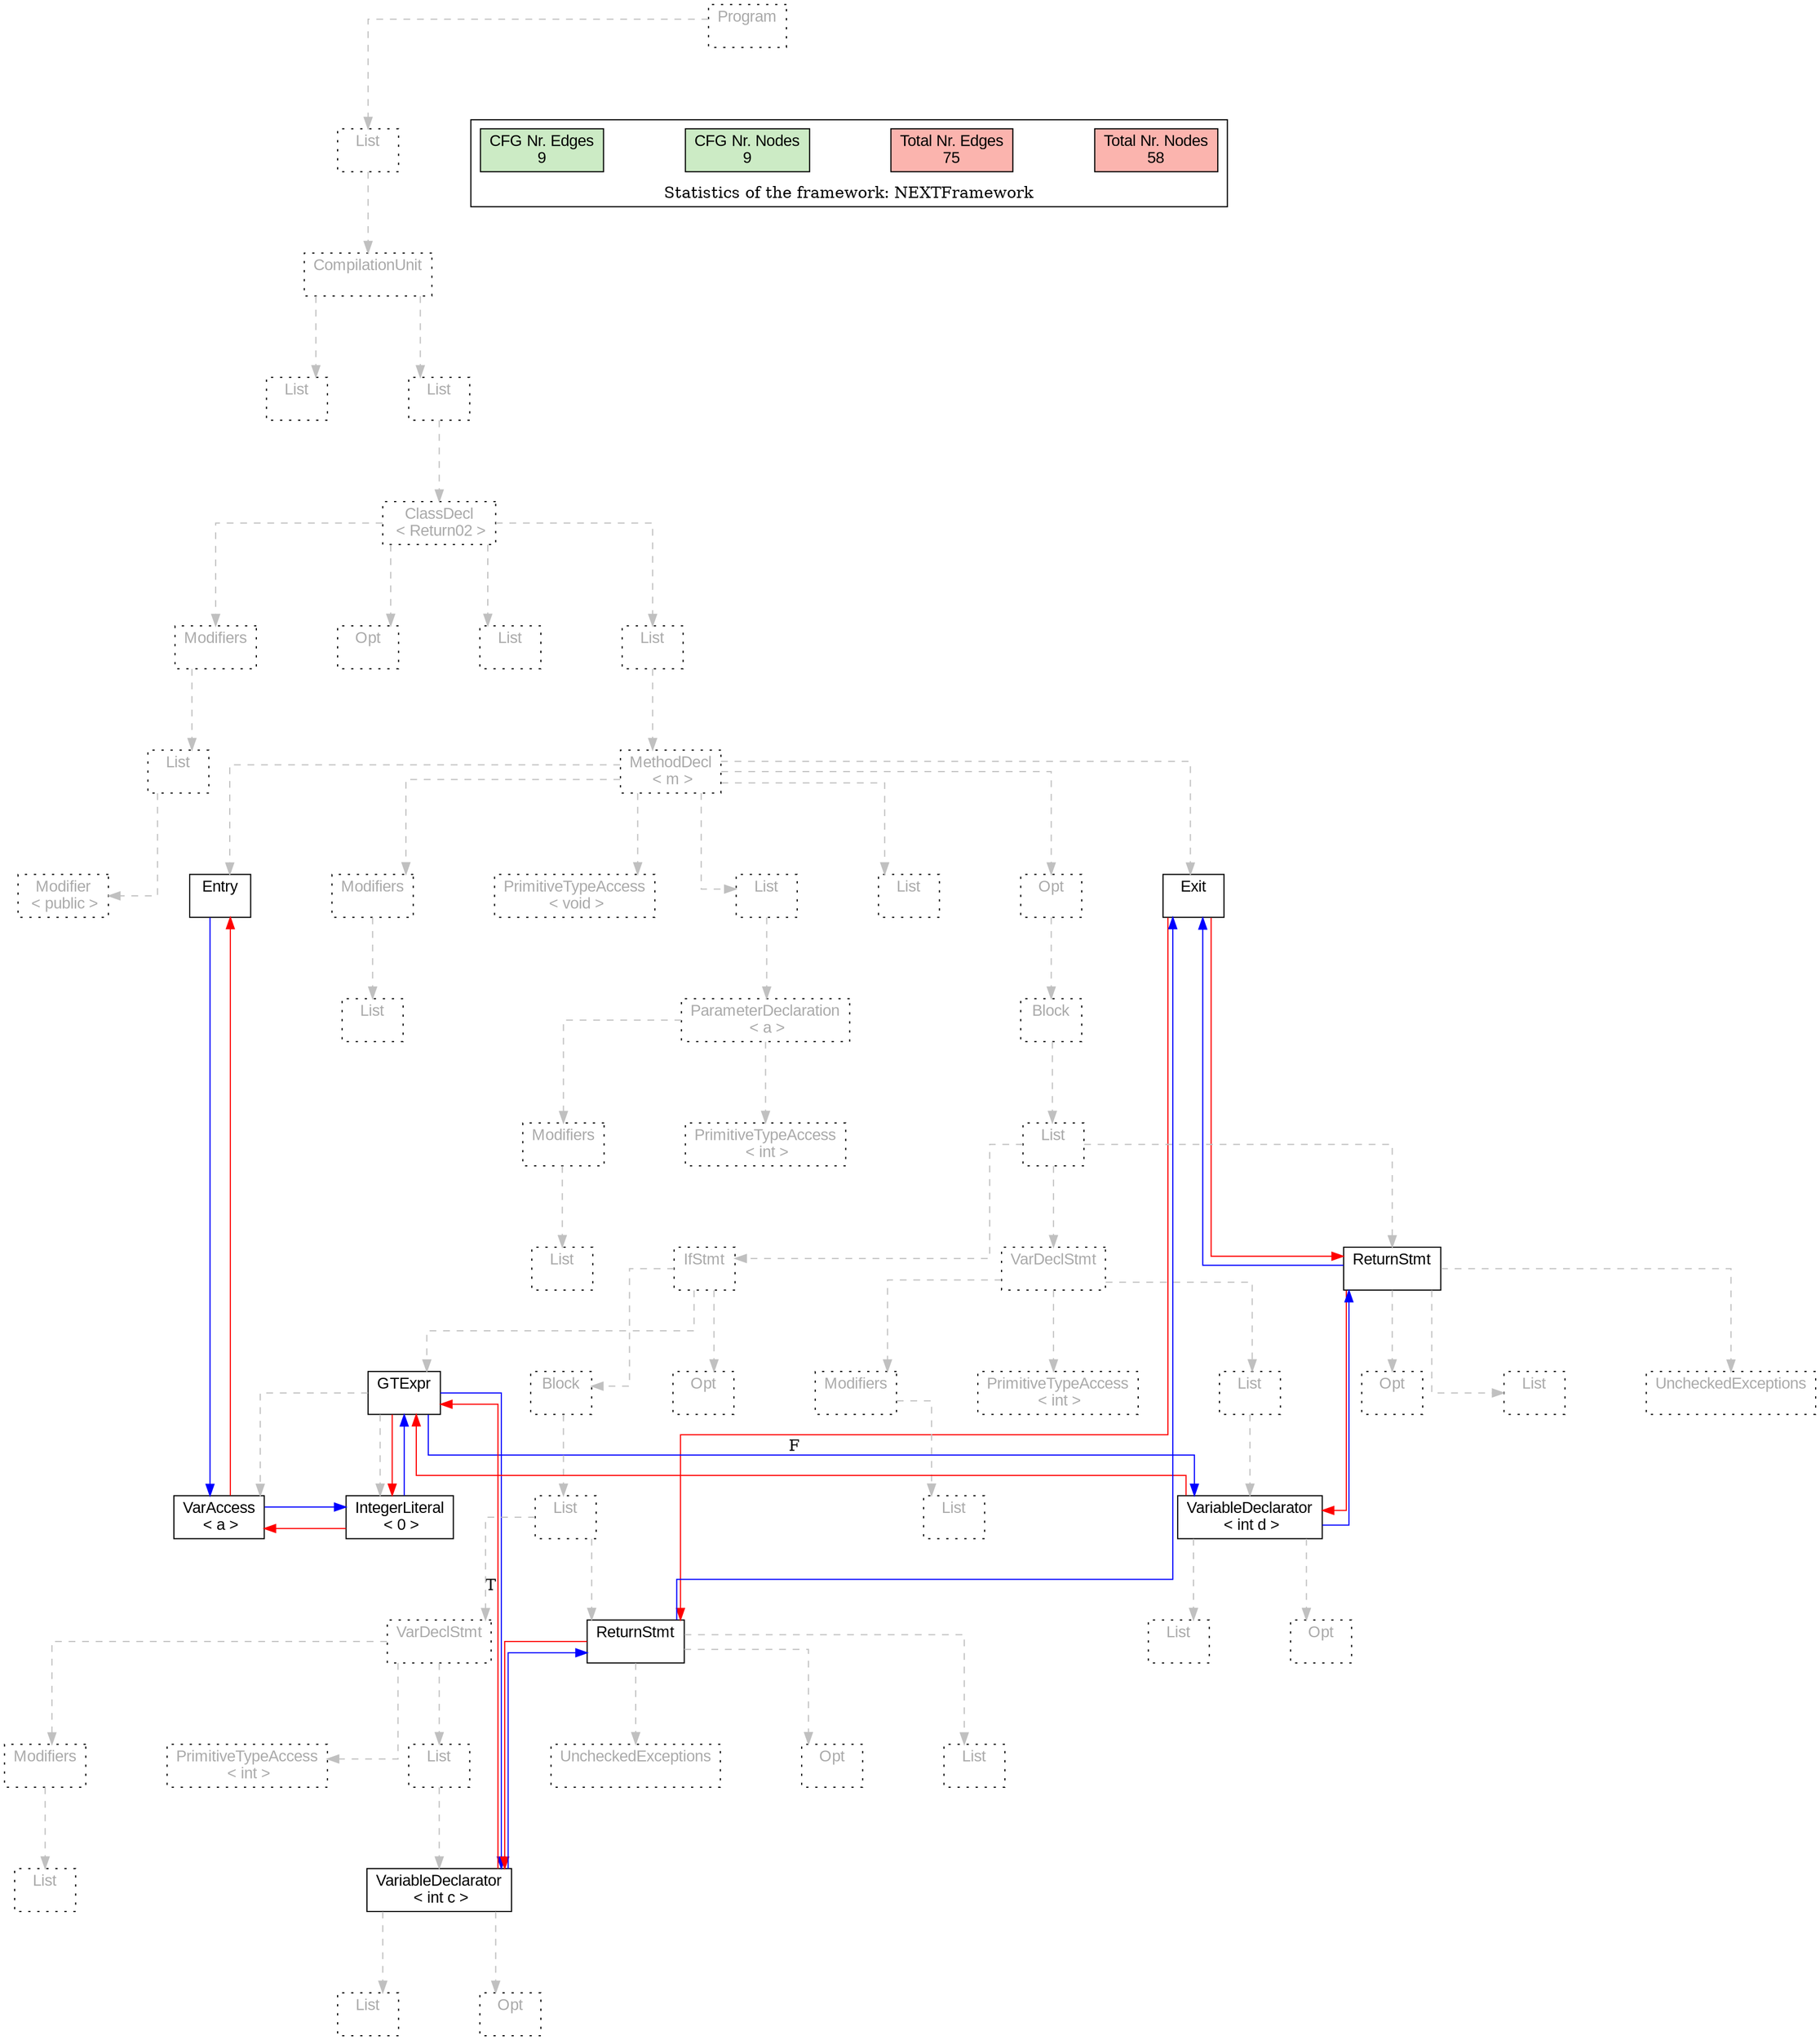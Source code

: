 digraph G {
graph [splines=ortho, nodesep="1", ranksep="1"]
node [shape=rect, fontname=Arial];
{ rank = same; "Program[0]"}
{ rank = same; "List[1]"}
{ rank = same; "CompilationUnit[2]"}
{ rank = same; "List[3]"; "List[4]"}
{ rank = same; "ClassDecl[5]"}
{ rank = same; "Modifiers[6]"; "Opt[9]"; "List[10]"; "List[11]"}
{ rank = same; "List[7]"; "MethodDecl[12]"}
{ rank = same; "Modifier[8]"; "Entry[13]"; "Modifiers[14]"; "PrimitiveTypeAccess[16]"; "List[17]"; "List[22]"; "Opt[23]"; "Exit[24]"}
{ rank = same; "List[15]"; "ParameterDeclaration[18]"; "Block[24]"}
{ rank = same; "Modifiers[19]"; "PrimitiveTypeAccess[21]"; "List[25]"}
{ rank = same; "List[20]"; "IfStmt[26]"; "VarDeclStmt[44]"; "ReturnStmt[52]"}
{ rank = same; "GTExpr[27]"; "Block[30]"; "Opt[43]"; "Modifiers[45]"; "PrimitiveTypeAccess[47]"; "List[48]"; "Opt[53]"; "List[54]"; "UncheckedExceptions[53]"}
{ rank = same; "VarAccess[28]"; "IntegerLiteral[29]"; "List[31]"; "List[46]"; "VariableDeclarator[49]"}
{ rank = same; "VarDeclStmt[32]"; "ReturnStmt[40]"; "List[50]"; "Opt[51]"}
{ rank = same; "Modifiers[33]"; "PrimitiveTypeAccess[35]"; "List[36]"; "Opt[41]"; "List[42]"; "UncheckedExceptions[41]"}
{ rank = same; "List[34]"; "VariableDeclarator[37]"}
{ rank = same; "List[38]"; "Opt[39]"}
"Program[0]" [label="Program\n ", style= dotted   fillcolor="#eeeeee" fontcolor="#aaaaaa"  ]
"List[1]" [label="List\n ", style= dotted   fillcolor="#eeeeee" fontcolor="#aaaaaa"  ]
"CompilationUnit[2]" [label="CompilationUnit\n ", style= dotted   fillcolor="#eeeeee" fontcolor="#aaaaaa"  ]
"List[3]" [label="List\n ", style= dotted   fillcolor="#eeeeee" fontcolor="#aaaaaa"  ]
"List[4]" [label="List\n ", style= dotted   fillcolor="#eeeeee" fontcolor="#aaaaaa"  ]
"ClassDecl[5]" [label="ClassDecl\n < Return02 >", style= dotted   fillcolor="#eeeeee" fontcolor="#aaaaaa"  ]
"Modifiers[6]" [label="Modifiers\n ", style= dotted   fillcolor="#eeeeee" fontcolor="#aaaaaa"  ]
"List[7]" [label="List\n ", style= dotted   fillcolor="#eeeeee" fontcolor="#aaaaaa"  ]
"Modifier[8]" [label="Modifier\n < public >", style= dotted   fillcolor="#eeeeee" fontcolor="#aaaaaa"  ]
"Opt[9]" [label="Opt\n ", style= dotted   fillcolor="#eeeeee" fontcolor="#aaaaaa"  ]
"List[10]" [label="List\n ", style= dotted   fillcolor="#eeeeee" fontcolor="#aaaaaa"  ]
"List[11]" [label="List\n ", style= dotted   fillcolor="#eeeeee" fontcolor="#aaaaaa"  ]
"MethodDecl[12]" [label="MethodDecl\n < m >", style= dotted   fillcolor="#eeeeee" fontcolor="#aaaaaa"  ]
"Entry[13]" [label="Entry\n ", fillcolor=white   style=filled  ]
"Modifiers[14]" [label="Modifiers\n ", style= dotted   fillcolor="#eeeeee" fontcolor="#aaaaaa"  ]
"List[15]" [label="List\n ", style= dotted   fillcolor="#eeeeee" fontcolor="#aaaaaa"  ]
"PrimitiveTypeAccess[16]" [label="PrimitiveTypeAccess\n < void >", style= dotted   fillcolor="#eeeeee" fontcolor="#aaaaaa"  ]
"List[17]" [label="List\n ", style= dotted   fillcolor="#eeeeee" fontcolor="#aaaaaa"  ]
"ParameterDeclaration[18]" [label="ParameterDeclaration\n < a >", style= dotted   fillcolor="#eeeeee" fontcolor="#aaaaaa"  ]
"Modifiers[19]" [label="Modifiers\n ", style= dotted   fillcolor="#eeeeee" fontcolor="#aaaaaa"  ]
"List[20]" [label="List\n ", style= dotted   fillcolor="#eeeeee" fontcolor="#aaaaaa"  ]
"PrimitiveTypeAccess[21]" [label="PrimitiveTypeAccess\n < int >", style= dotted   fillcolor="#eeeeee" fontcolor="#aaaaaa"  ]
"List[22]" [label="List\n ", style= dotted   fillcolor="#eeeeee" fontcolor="#aaaaaa"  ]
"Opt[23]" [label="Opt\n ", style= dotted   fillcolor="#eeeeee" fontcolor="#aaaaaa"  ]
"Block[24]" [label="Block\n ", style= dotted   fillcolor="#eeeeee" fontcolor="#aaaaaa"  ]
"List[25]" [label="List\n ", style= dotted   fillcolor="#eeeeee" fontcolor="#aaaaaa"  ]
"IfStmt[26]" [label="IfStmt\n ", style= dotted   fillcolor="#eeeeee" fontcolor="#aaaaaa"  ]
"GTExpr[27]" [label="GTExpr\n ", fillcolor=white   style=filled  ]
"VarAccess[28]" [label="VarAccess\n < a >", fillcolor=white   style=filled  ]
"IntegerLiteral[29]" [label="IntegerLiteral\n < 0 >", fillcolor=white   style=filled  ]
"Block[30]" [label="Block\n ", style= dotted   fillcolor="#eeeeee" fontcolor="#aaaaaa"  ]
"List[31]" [label="List\n ", style= dotted   fillcolor="#eeeeee" fontcolor="#aaaaaa"  ]
"VarDeclStmt[32]" [label="VarDeclStmt\n ", style= dotted   fillcolor="#eeeeee" fontcolor="#aaaaaa"  ]
"Modifiers[33]" [label="Modifiers\n ", style= dotted   fillcolor="#eeeeee" fontcolor="#aaaaaa"  ]
"List[34]" [label="List\n ", style= dotted   fillcolor="#eeeeee" fontcolor="#aaaaaa"  ]
"PrimitiveTypeAccess[35]" [label="PrimitiveTypeAccess\n < int >", style= dotted   fillcolor="#eeeeee" fontcolor="#aaaaaa"  ]
"List[36]" [label="List\n ", style= dotted   fillcolor="#eeeeee" fontcolor="#aaaaaa"  ]
"VariableDeclarator[37]" [label="VariableDeclarator\n < int c >", fillcolor=white   style=filled  ]
"List[38]" [label="List\n ", style= dotted   fillcolor="#eeeeee" fontcolor="#aaaaaa"  ]
"Opt[39]" [label="Opt\n ", style= dotted   fillcolor="#eeeeee" fontcolor="#aaaaaa"  ]
"ReturnStmt[40]" [label="ReturnStmt\n ", fillcolor=white   style=filled  ]
"Opt[41]" [label="Opt\n ", style= dotted   fillcolor="#eeeeee" fontcolor="#aaaaaa"  ]
"List[42]" [label="List\n ", style= dotted   fillcolor="#eeeeee" fontcolor="#aaaaaa"  ]
"UncheckedExceptions[41]" [label="UncheckedExceptions\n ", style= dotted   fillcolor="#eeeeee" fontcolor="#aaaaaa"  ]
"Opt[43]" [label="Opt\n ", style= dotted   fillcolor="#eeeeee" fontcolor="#aaaaaa"  ]
"VarDeclStmt[44]" [label="VarDeclStmt\n ", style= dotted   fillcolor="#eeeeee" fontcolor="#aaaaaa"  ]
"Modifiers[45]" [label="Modifiers\n ", style= dotted   fillcolor="#eeeeee" fontcolor="#aaaaaa"  ]
"List[46]" [label="List\n ", style= dotted   fillcolor="#eeeeee" fontcolor="#aaaaaa"  ]
"PrimitiveTypeAccess[47]" [label="PrimitiveTypeAccess\n < int >", style= dotted   fillcolor="#eeeeee" fontcolor="#aaaaaa"  ]
"List[48]" [label="List\n ", style= dotted   fillcolor="#eeeeee" fontcolor="#aaaaaa"  ]
"VariableDeclarator[49]" [label="VariableDeclarator\n < int d >", fillcolor=white   style=filled  ]
"List[50]" [label="List\n ", style= dotted   fillcolor="#eeeeee" fontcolor="#aaaaaa"  ]
"Opt[51]" [label="Opt\n ", style= dotted   fillcolor="#eeeeee" fontcolor="#aaaaaa"  ]
"ReturnStmt[52]" [label="ReturnStmt\n ", fillcolor=white   style=filled  ]
"Opt[53]" [label="Opt\n ", style= dotted   fillcolor="#eeeeee" fontcolor="#aaaaaa"  ]
"List[54]" [label="List\n ", style= dotted   fillcolor="#eeeeee" fontcolor="#aaaaaa"  ]
"UncheckedExceptions[53]" [label="UncheckedExceptions\n ", style= dotted   fillcolor="#eeeeee" fontcolor="#aaaaaa"  ]
"Exit[24]" [label="Exit\n ", fillcolor=white   style=filled  ]
"CompilationUnit[2]" -> "List[3]" [style=dashed, color=gray]
"List[7]" -> "Modifier[8]" [style=dashed, color=gray]
"Modifiers[6]" -> "List[7]" [style=dashed, color=gray]
"ClassDecl[5]" -> "Modifiers[6]" [style=dashed, color=gray]
"ClassDecl[5]" -> "Opt[9]" [style=dashed, color=gray]
"ClassDecl[5]" -> "List[10]" [style=dashed, color=gray]
"MethodDecl[12]" -> "Entry[13]" [style=dashed, color=gray]
"Modifiers[14]" -> "List[15]" [style=dashed, color=gray]
"MethodDecl[12]" -> "Modifiers[14]" [style=dashed, color=gray]
"MethodDecl[12]" -> "PrimitiveTypeAccess[16]" [style=dashed, color=gray]
"Modifiers[19]" -> "List[20]" [style=dashed, color=gray]
"ParameterDeclaration[18]" -> "Modifiers[19]" [style=dashed, color=gray]
"ParameterDeclaration[18]" -> "PrimitiveTypeAccess[21]" [style=dashed, color=gray]
"List[17]" -> "ParameterDeclaration[18]" [style=dashed, color=gray]
"MethodDecl[12]" -> "List[17]" [style=dashed, color=gray]
"MethodDecl[12]" -> "List[22]" [style=dashed, color=gray]
"GTExpr[27]" -> "VarAccess[28]" [style=dashed, color=gray]
"GTExpr[27]" -> "IntegerLiteral[29]" [style=dashed, color=gray]
"IfStmt[26]" -> "GTExpr[27]" [style=dashed, color=gray]
"Modifiers[33]" -> "List[34]" [style=dashed, color=gray]
"VarDeclStmt[32]" -> "Modifiers[33]" [style=dashed, color=gray]
"VarDeclStmt[32]" -> "PrimitiveTypeAccess[35]" [style=dashed, color=gray]
"VariableDeclarator[37]" -> "List[38]" [style=dashed, color=gray]
"VariableDeclarator[37]" -> "Opt[39]" [style=dashed, color=gray]
"List[36]" -> "VariableDeclarator[37]" [style=dashed, color=gray]
"VarDeclStmt[32]" -> "List[36]" [style=dashed, color=gray]
"List[31]" -> "VarDeclStmt[32]" [style=dashed, color=gray]
"ReturnStmt[40]" -> "Opt[41]" [style=dashed, color=gray]
"ReturnStmt[40]" -> "List[42]" [style=dashed, color=gray]
"ReturnStmt[40]" -> "UncheckedExceptions[41]" [style=dashed, color=gray]
"List[31]" -> "ReturnStmt[40]" [style=dashed, color=gray]
"Block[30]" -> "List[31]" [style=dashed, color=gray]
"IfStmt[26]" -> "Block[30]" [style=dashed, color=gray]
"IfStmt[26]" -> "Opt[43]" [style=dashed, color=gray]
"List[25]" -> "IfStmt[26]" [style=dashed, color=gray]
"Modifiers[45]" -> "List[46]" [style=dashed, color=gray]
"VarDeclStmt[44]" -> "Modifiers[45]" [style=dashed, color=gray]
"VarDeclStmt[44]" -> "PrimitiveTypeAccess[47]" [style=dashed, color=gray]
"VariableDeclarator[49]" -> "List[50]" [style=dashed, color=gray]
"VariableDeclarator[49]" -> "Opt[51]" [style=dashed, color=gray]
"List[48]" -> "VariableDeclarator[49]" [style=dashed, color=gray]
"VarDeclStmt[44]" -> "List[48]" [style=dashed, color=gray]
"List[25]" -> "VarDeclStmt[44]" [style=dashed, color=gray]
"ReturnStmt[52]" -> "Opt[53]" [style=dashed, color=gray]
"ReturnStmt[52]" -> "List[54]" [style=dashed, color=gray]
"ReturnStmt[52]" -> "UncheckedExceptions[53]" [style=dashed, color=gray]
"List[25]" -> "ReturnStmt[52]" [style=dashed, color=gray]
"Block[24]" -> "List[25]" [style=dashed, color=gray]
"Opt[23]" -> "Block[24]" [style=dashed, color=gray]
"MethodDecl[12]" -> "Opt[23]" [style=dashed, color=gray]
"MethodDecl[12]" -> "Exit[24]" [style=dashed, color=gray]
"List[11]" -> "MethodDecl[12]" [style=dashed, color=gray]
"ClassDecl[5]" -> "List[11]" [style=dashed, color=gray]
"List[4]" -> "ClassDecl[5]" [style=dashed, color=gray]
"CompilationUnit[2]" -> "List[4]" [style=dashed, color=gray]
"List[1]" -> "CompilationUnit[2]" [style=dashed, color=gray]
"Program[0]" -> "List[1]" [style=dashed, color=gray]
"Exit[24]" -> "ReturnStmt[40]" [color=red, constraint=false]
"Exit[24]" -> "ReturnStmt[52]" [color=red, constraint=false]
"ReturnStmt[40]" -> "Exit[24]" [color=blue, constraint=false, xlabel=" "] 
"ReturnStmt[40]" -> "VariableDeclarator[37]" [color=red, constraint=false]
"VariableDeclarator[37]" -> "ReturnStmt[40]" [color=blue, constraint=false, xlabel=" "] 
"VariableDeclarator[37]" -> "GTExpr[27]" [color=red, constraint=false]
"ReturnStmt[52]" -> "Exit[24]" [color=blue, constraint=false, xlabel=" "] 
"ReturnStmt[52]" -> "VariableDeclarator[49]" [color=red, constraint=false]
"VariableDeclarator[49]" -> "ReturnStmt[52]" [color=blue, constraint=false, xlabel=" "] 
"VariableDeclarator[49]" -> "GTExpr[27]" [color=red, constraint=false]
"GTExpr[27]" -> "VariableDeclarator[37]" [color=blue, constraint=false, xlabel="T "] 
"GTExpr[27]" -> "VariableDeclarator[49]" [color=blue, constraint=false, xlabel="F "] 
"GTExpr[27]" -> "IntegerLiteral[29]" [color=red, constraint=false]
"IntegerLiteral[29]" -> "GTExpr[27]" [color=blue, constraint=false, xlabel=" "] 
"IntegerLiteral[29]" -> "VarAccess[28]" [color=red, constraint=false]
"VarAccess[28]" -> "IntegerLiteral[29]" [color=blue, constraint=false, xlabel=" "] 
"VarAccess[28]" -> "Entry[13]" [color=red, constraint=false]
"Entry[13]" -> "VarAccess[28]" [color=blue, constraint=false, xlabel=" "] 
"List[3]" -> "List[4]" [style=invis]
"Modifiers[6]" -> "Opt[9]" -> "List[10]" -> "List[11]" [style=invis]
"Entry[13]" -> "Modifiers[14]" -> "PrimitiveTypeAccess[16]" -> "List[17]" -> "List[22]" -> "Opt[23]" -> "Exit[24]" [style=invis]
"Modifiers[19]" -> "PrimitiveTypeAccess[21]" [style=invis]
"IfStmt[26]" -> "VarDeclStmt[44]" -> "ReturnStmt[52]" [style=invis]
"GTExpr[27]" -> "Block[30]" -> "Opt[43]" [style=invis]
"VarAccess[28]" -> "IntegerLiteral[29]" [style=invis]
"VarDeclStmt[32]" -> "ReturnStmt[40]" [style=invis]
"Modifiers[33]" -> "PrimitiveTypeAccess[35]" -> "List[36]" [style=invis]
"List[38]" -> "Opt[39]" [style=invis]
"Modifiers[45]" -> "PrimitiveTypeAccess[47]" -> "List[48]" [style=invis]
"List[50]" -> "Opt[51]" [style=invis]

subgraph cluster_legend {
{node [style=filled, fillcolor=1, colorscheme="pastel13"]
Nodes [label="Total Nr. Nodes
58", fillcolor=1]
Edges [label="Total Nr. Edges
75", fillcolor=1]
NodesCFG [label="CFG Nr. Nodes
9", fillcolor=3]
EdgesCFG [label="CFG Nr. Edges
9", fillcolor=3]
Nodes-> "Program[0]" -> NodesCFG  [style="invis"]
Edges -> "Program[0]" ->EdgesCFG [style="invis"]}
label = "Statistics of the framework: NEXTFramework"
style="solid"
ranksep=0.05
nodesep=0.01
labelloc = b
len=2
}}